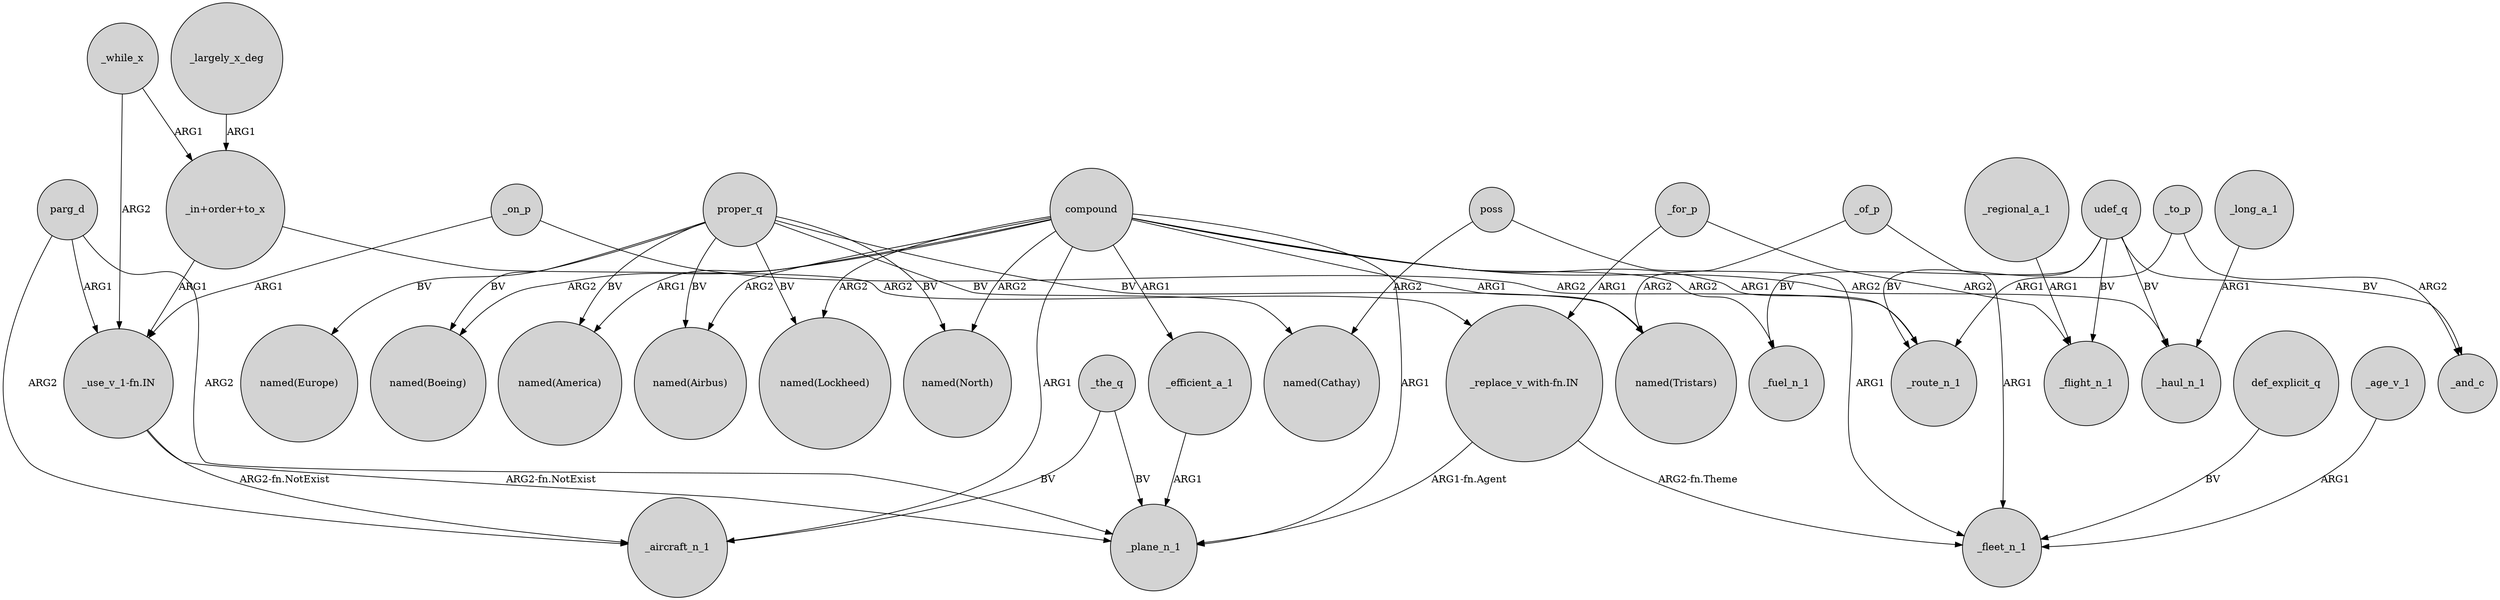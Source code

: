 digraph {
	node [shape=circle style=filled]
	"_use_v_1-fn.IN" -> _aircraft_n_1 [label="ARG2-fn.NotExist"]
	compound -> "named(North)" [label=ARG2]
	_largely_x_deg -> "_in+order+to_x" [label=ARG1]
	udef_q -> _route_n_1 [label=BV]
	proper_q -> "named(North)" [label=BV]
	"_replace_v_with-fn.IN" -> _fleet_n_1 [label="ARG2-fn.Theme"]
	_of_p -> _fleet_n_1 [label=ARG1]
	compound -> _efficient_a_1 [label=ARG1]
	_regional_a_1 -> _flight_n_1 [label=ARG1]
	_on_p -> _route_n_1 [label=ARG2]
	udef_q -> _flight_n_1 [label=BV]
	compound -> "named(America)" [label=ARG1]
	compound -> _aircraft_n_1 [label=ARG1]
	"_in+order+to_x" -> "_replace_v_with-fn.IN" [label=ARG2]
	proper_q -> "named(Boeing)" [label=BV]
	compound -> _fuel_n_1 [label=ARG2]
	_of_p -> "named(Tristars)" [label=ARG2]
	_to_p -> _and_c [label=ARG2]
	_while_x -> "_in+order+to_x" [label=ARG1]
	proper_q -> "named(Airbus)" [label=BV]
	def_explicit_q -> _fleet_n_1 [label=BV]
	compound -> _plane_n_1 [label=ARG1]
	_for_p -> "_replace_v_with-fn.IN" [label=ARG1]
	_age_v_1 -> _fleet_n_1 [label=ARG1]
	parg_d -> _plane_n_1 [label=ARG2]
	parg_d -> _aircraft_n_1 [label=ARG2]
	_the_q -> _plane_n_1 [label=BV]
	compound -> "named(Lockheed)" [label=ARG2]
	_on_p -> "_use_v_1-fn.IN" [label=ARG1]
	parg_d -> "_use_v_1-fn.IN" [label=ARG1]
	proper_q -> "named(Europe)" [label=BV]
	_while_x -> "_use_v_1-fn.IN" [label=ARG2]
	proper_q -> "named(Cathay)" [label=BV]
	_to_p -> _route_n_1 [label=ARG1]
	"_use_v_1-fn.IN" -> _plane_n_1 [label="ARG2-fn.NotExist"]
	compound -> "named(Airbus)" [label=ARG2]
	proper_q -> "named(Tristars)" [label=BV]
	"_in+order+to_x" -> "_use_v_1-fn.IN" [label=ARG1]
	_efficient_a_1 -> _plane_n_1 [label=ARG1]
	poss -> _fleet_n_1 [label=ARG1]
	proper_q -> "named(Lockheed)" [label=BV]
	compound -> "named(Tristars)" [label=ARG1]
	_for_p -> _flight_n_1 [label=ARG2]
	udef_q -> _fuel_n_1 [label=BV]
	compound -> _route_n_1 [label=ARG1]
	_long_a_1 -> _haul_n_1 [label=ARG1]
	proper_q -> "named(America)" [label=BV]
	compound -> "named(Boeing)" [label=ARG2]
	udef_q -> _haul_n_1 [label=BV]
	udef_q -> _and_c [label=BV]
	compound -> _haul_n_1 [label=ARG2]
	"_replace_v_with-fn.IN" -> _plane_n_1 [label="ARG1-fn.Agent"]
	poss -> "named(Cathay)" [label=ARG2]
	_the_q -> _aircraft_n_1 [label=BV]
}
